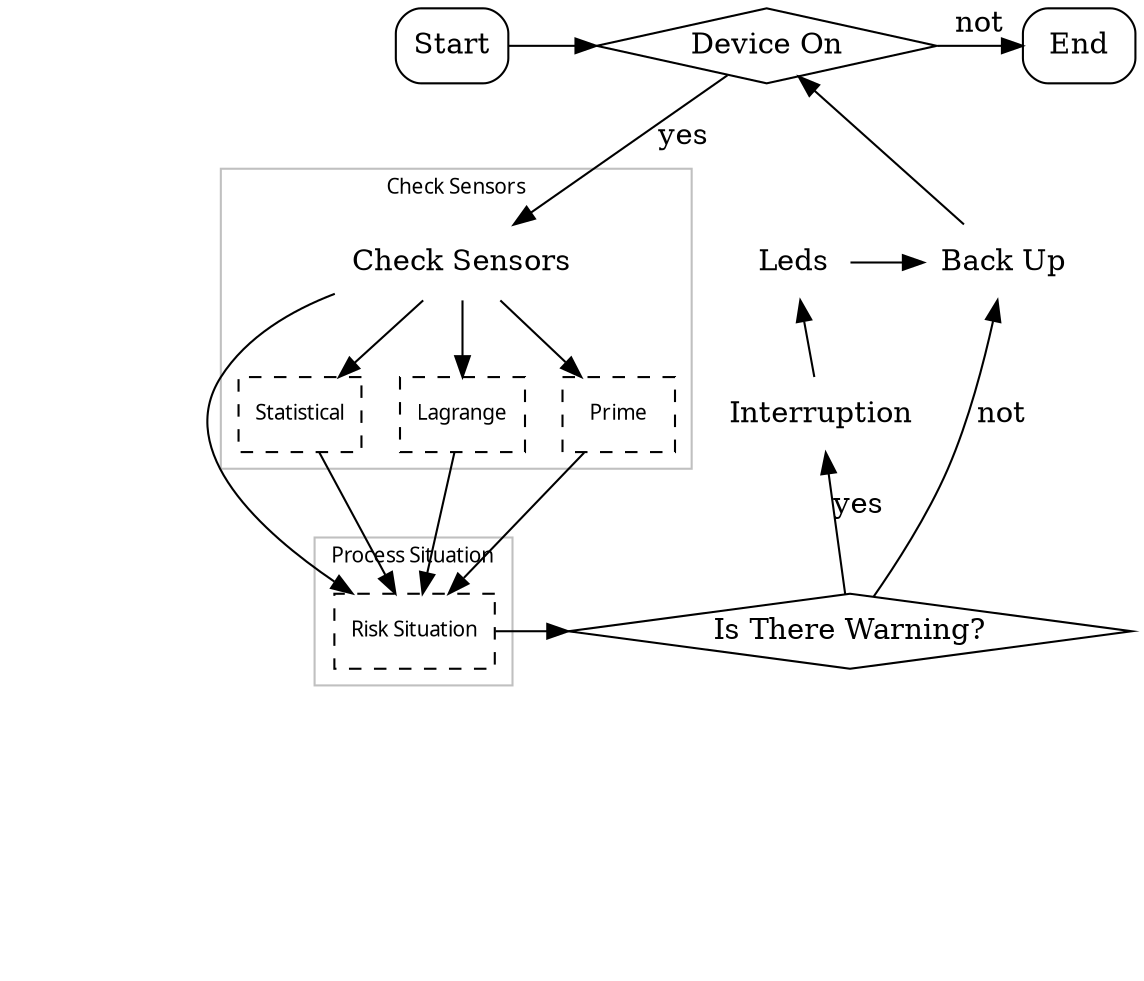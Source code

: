 digraph {
    //label="Grafo de Chamada do Wearable";
    newrank=true;

    {
        node [style=invis]
        edge [style=invis]
        "a1" -> "a2" -> "a3" -> "a4" -> "a5" -> "a6"
    }

    node[shape="box", style="rounded"]
       start; end;
    node[shape="none", style="rounded"]
        #process;
        read_sensors; backup; interruption; leds;
    node[shape="diamond", style=""]
       while_on; if_warning;

    graph [fontsize=10, fontname="Verdana", compound=true];
    node [ fontsize=10, fontname="Verdana"];


    start -> while_on[constraint=false];
    while_on -> read_sensors[label="yes"];
    read_sensors -> {statistic lagrange prime risk};
    {statistic lagrange prime} -> risk;
    risk -> if_warning;
    if_warning -> backup [label="not"];
    if_warning -> interruption [label="yes"];
    interruption -> leds;
    leds -> backup;
    backup -> while_on;
    while_on -> end [label="not", constraint=false];

    start [label="Start"];
    while_on [label="Device On"];
    read_sensors [label="Check Sensors"];
    //process [label="Process Sensors"];
    if_warning [label="Is There Warning?"];
    backup [label="Back Up"];
    interruption [label="Interruption"];
    leds [label="Leds"];
    end [label="End"];

    subgraph cluster_0 {
        node [style=filled];
        read_sensors;
        statistic [label="Statistical", shape="box", style="dashed"];
        lagrange [label="Lagrange", shape="box", style="dashed"];
        prime [label="Prime", shape="box", style="dashed"];
        label = "Check Sensors";
        color="gray";
    }
    subgraph cluster_1 {
        node [style=filled];
        risk [label="Risk Situation", shape="box", style="dashed"];
        label = "Process Situation";
        color="gray";
    }

    //{rank=same; while_on; read_sensors;}
    //{rank=same; start; end;}
    //{rank=same; backup; process;}
    //{rank=same; leds; if_warning;}
    //{rank=same; if_warning; backup;}

    {rank=same; a1; while_on; }
    {rank=same; a2; read_sensors; backup; leds}
    {rank=same; a3; statistic; lagrange; prime; interruption}
    {rank=same; a4; risk; if_warning}
    {rank=same; a5;  }
}
